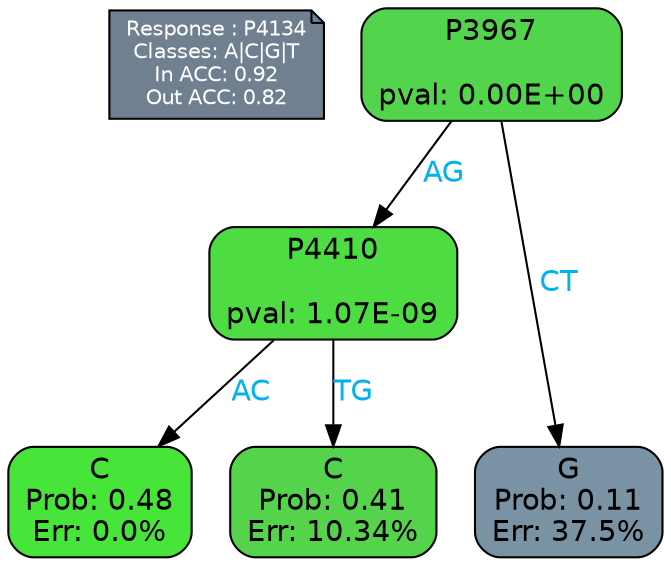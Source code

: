 digraph Tree {
node [shape=box, style="filled, rounded", color="black", fontname=helvetica] ;
graph [ranksep=equally, splines=polylines, bgcolor=transparent, dpi=600] ;
edge [fontname=helvetica] ;
LEGEND [label="Response : P4134
Classes: A|C|G|T
In ACC: 0.92
Out ACC: 0.82
",shape=note,align=left,style=filled,fillcolor="slategray",fontcolor="white",fontsize=10];1 [label="P3967

pval: 0.00E+00", fillcolor="#52d44c"] ;
2 [label="P4410

pval: 1.07E-09", fillcolor="#4ddc41"] ;
3 [label="C
Prob: 0.48
Err: 0.0%", fillcolor="#47e539"] ;
4 [label="C
Prob: 0.41
Err: 10.34%", fillcolor="#55d34a"] ;
5 [label="G
Prob: 0.11
Err: 37.5%", fillcolor="#7992a4"] ;
1 -> 2 [label="AG",fontcolor=deepskyblue2] ;
1 -> 5 [label="CT",fontcolor=deepskyblue2] ;
2 -> 3 [label="AC",fontcolor=deepskyblue2] ;
2 -> 4 [label="TG",fontcolor=deepskyblue2] ;
{rank = same; 3;4;5;}{rank = same; LEGEND;1;}}